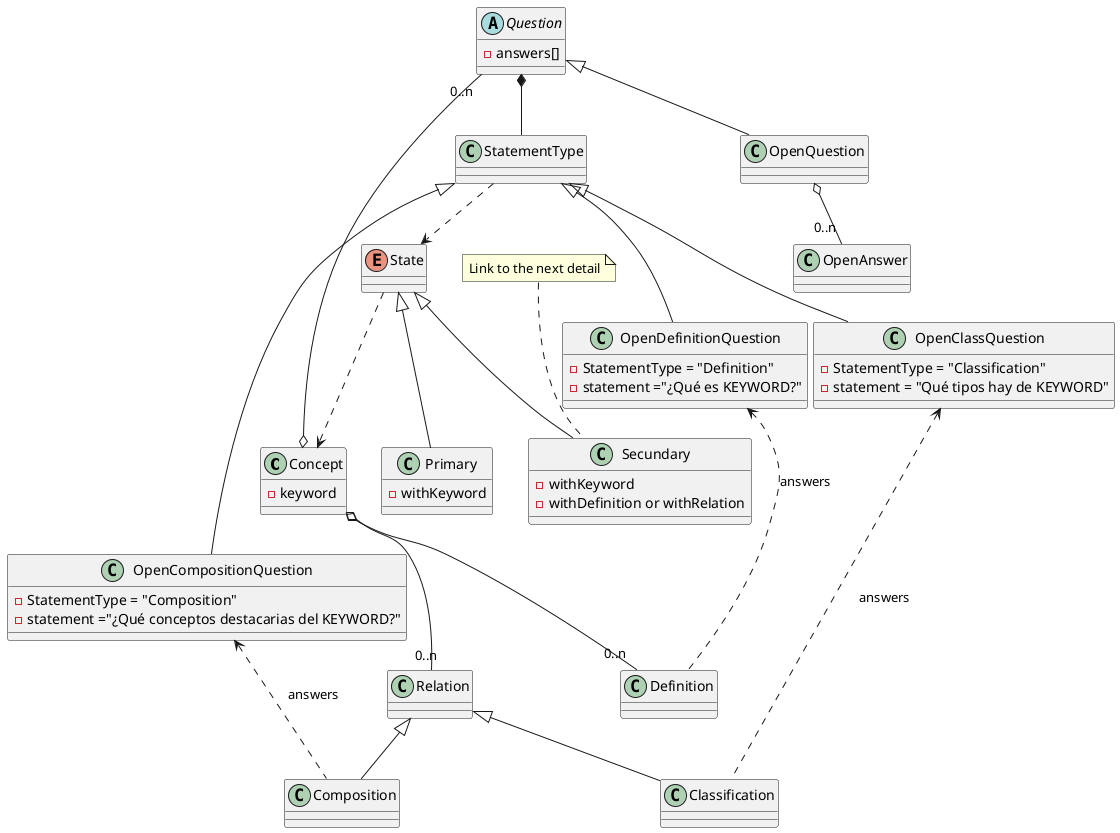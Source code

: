 @startuml ConceptDomainDetail

class Concept {
    - keyword
}

'class Definition {
    '   - Real/Fake
    '
'}

'class Justification {
    '    - Real/Fake
    '
'}

'class Explanation

class Relation

class Classification

class Composition

enum State

class Primary {
    - withKeyword
}

class Secundary {
    - withKeyword
    - withDefinition or withRelation
}
note "Link to the next detail" as link
link .- Secundary

class OpenDefinitionQuestion {
    - StatementType = "Definition"
    - statement ="¿Qué es KEYWORD?"

}

class OpenClassQuestion {
    - StatementType = "Classification"
    - statement = "Qué tipos hay de KEYWORD"

}

class OpenCompositionQuestion {
    - StatementType = "Composition"
    - statement ="¿Qué conceptos destacarias del KEYWORD?"

}

abstract class Question {
    - answers[]
}

class OpenQuestion {

}

Question <|-- OpenQuestion
Question "0..n" -o Concept
'Question <|-- Open :-- answerType
OpenQuestion o--"0..n" OpenAnswer
Question *-- StatementType
State ..> Concept  
StatementType ..> State

Concept o--"0..n" Definition
'Definition o-- "0..n" Justification:Fake
'Justification o-- Explanation:Fake

Concept o-- "0..n" Relation
Relation <|-- Classification
Relation <|-- Composition

State <|-- Primary
State <|-- Secundary

'Question <|-- OpenDefinitionQuestion :--StatementType
'Question <|-- OpenClassQuestion :--StatementType
'Question <|-- OpenCompositionQuestion :--StatementType

StatementType <|-- OpenDefinitionQuestion
OpenDefinitionQuestion <.. Definition: answers

StatementType <|-- OpenClassQuestion
OpenClassQuestion <.. Classification :answers

StatementType <|-- OpenCompositionQuestion
OpenCompositionQuestion <.. Composition :answers

@enduml

'Secundary <|-- OpenReverseDefinitionQuestion
'OpenReverseDefinitionQuestion *-- ReverseDefinitionTemplate
'OpenField "1..n" --o OpenReverseDefinitionQuestion
'OpenReverseDefinitionQuestion <.. Keyword :Fake <- OpenField

'Secundary <|-- OpenJustificationQuestion
'OpenJustificationQuestion *-- JustificationTemplate
'OpenJustificationQuestion o--"1..n" OpenField
'OpenJustificationQuestion <.. Justification :OpenField

'class Tertiary {
    '    withKeyword
    '    withDefinition
    '   withJustification
    '
    '
    '
    '
}

'class OpenReverseDefinitionQuestion
'    "¿Qué es REALDEFINITION?"
'class OpenJustificationQuestion
'    "¿La KEYWORD es esta DEFINITION?¿Por qué?"

'MultipleChoiceTertiaryX:
'"Es cierto que la CLAVE no es FAKEDEFINITION porque FAKEJUSTIFICACION"
'    + 1 correct answer:
'"No porque la justificación es falsa"
'   + 3 incorrect answer:
'"Sí, por FAKEJUSTIFICATION"...








